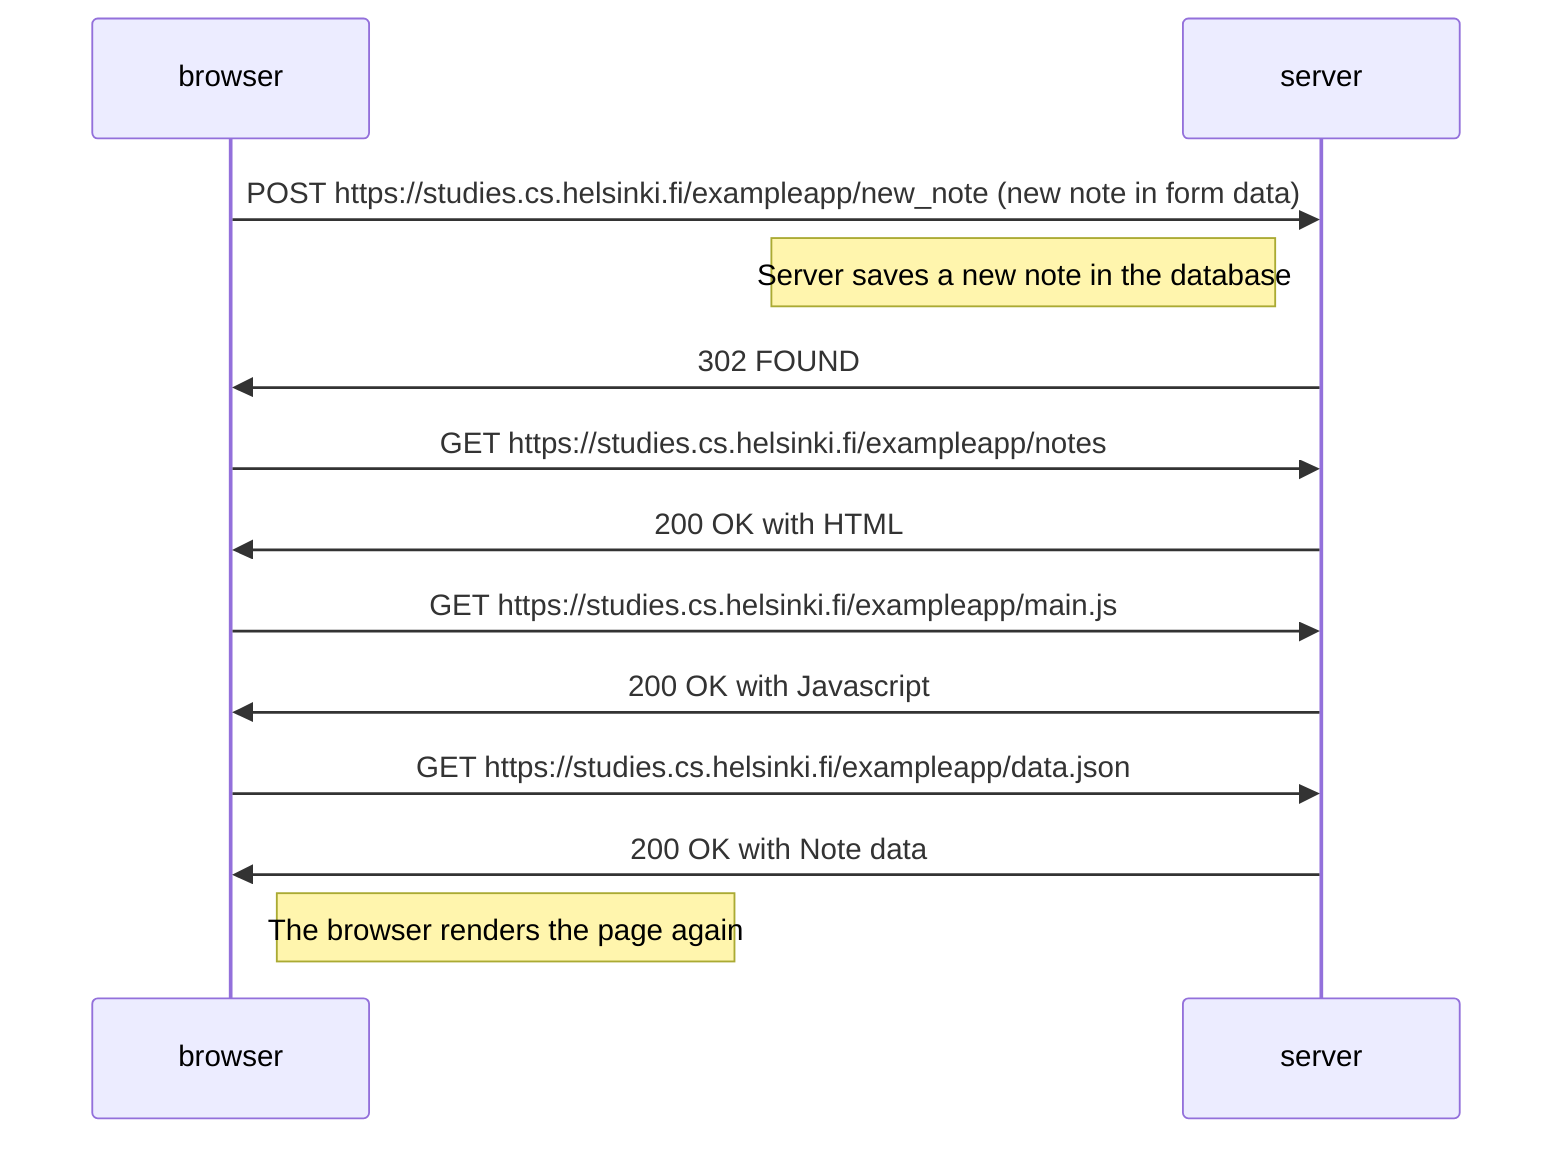 sequenceDiagram
    participant browser
    participant server

    browser->>server: POST https://studies.cs.helsinki.fi/exampleapp/new_note (new note in form data)
    Note left of server: Server saves a new note in the database
    server->>browser: 302 FOUND

    browser->>server: GET https://studies.cs.helsinki.fi/exampleapp/notes
    server->>browser: 200 OK with HTML

    browser->>server: GET https://studies.cs.helsinki.fi/exampleapp/main.js
    server->>browser: 200 OK with Javascript

    browser->>server: GET https://studies.cs.helsinki.fi/exampleapp/data.json
    server->>browser: 200 OK with Note data 

    Note right of browser: The browser renders the page again